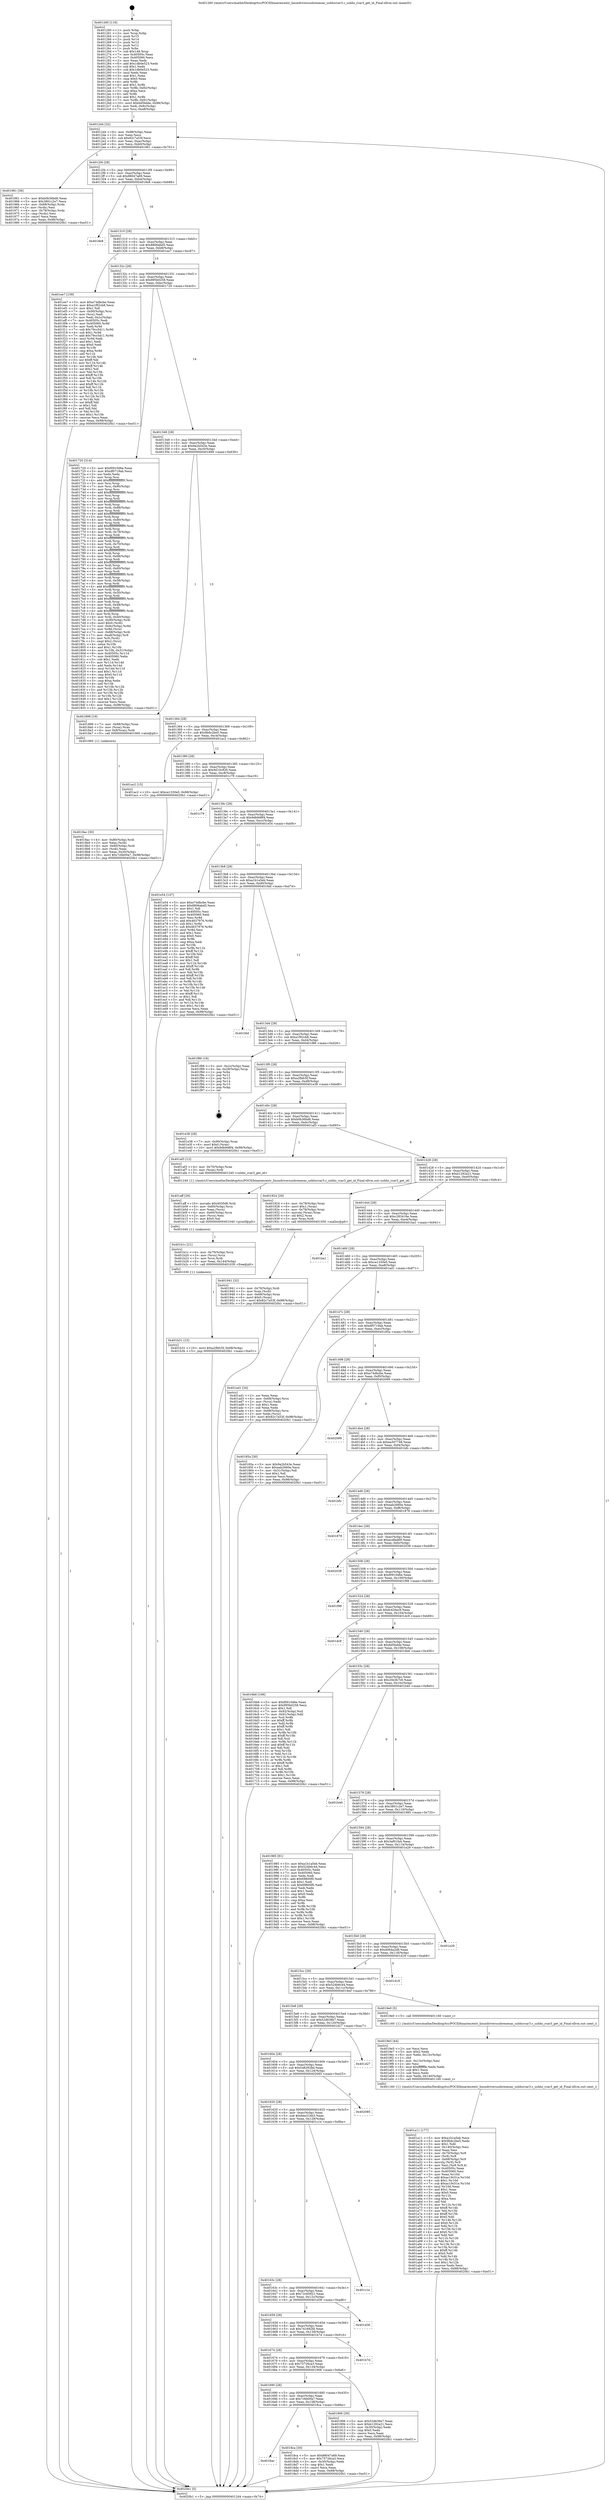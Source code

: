 digraph "0x401260" {
  label = "0x401260 (/mnt/c/Users/mathe/Desktop/tcc/POCII/binaries/extr_linuxdriversusbrenesas_usbhsrcar3.c_usbhs_rcar3_get_id_Final-ollvm.out::main(0))"
  labelloc = "t"
  node[shape=record]

  Entry [label="",width=0.3,height=0.3,shape=circle,fillcolor=black,style=filled]
  "0x4012d4" [label="{
     0x4012d4 [32]\l
     | [instrs]\l
     &nbsp;&nbsp;0x4012d4 \<+6\>: mov -0x98(%rbp),%eax\l
     &nbsp;&nbsp;0x4012da \<+2\>: mov %eax,%ecx\l
     &nbsp;&nbsp;0x4012dc \<+6\>: sub $0x82c7a53f,%ecx\l
     &nbsp;&nbsp;0x4012e2 \<+6\>: mov %eax,-0xac(%rbp)\l
     &nbsp;&nbsp;0x4012e8 \<+6\>: mov %ecx,-0xb0(%rbp)\l
     &nbsp;&nbsp;0x4012ee \<+6\>: je 0000000000401961 \<main+0x701\>\l
  }"]
  "0x401961" [label="{
     0x401961 [36]\l
     | [instrs]\l
     &nbsp;&nbsp;0x401961 \<+5\>: mov $0xb0b36bd6,%eax\l
     &nbsp;&nbsp;0x401966 \<+5\>: mov $0x3801c2e7,%ecx\l
     &nbsp;&nbsp;0x40196b \<+4\>: mov -0x68(%rbp),%rdx\l
     &nbsp;&nbsp;0x40196f \<+2\>: mov (%rdx),%esi\l
     &nbsp;&nbsp;0x401971 \<+4\>: mov -0x78(%rbp),%rdx\l
     &nbsp;&nbsp;0x401975 \<+2\>: cmp (%rdx),%esi\l
     &nbsp;&nbsp;0x401977 \<+3\>: cmovl %ecx,%eax\l
     &nbsp;&nbsp;0x40197a \<+6\>: mov %eax,-0x98(%rbp)\l
     &nbsp;&nbsp;0x401980 \<+5\>: jmp 00000000004020b1 \<main+0xe51\>\l
  }"]
  "0x4012f4" [label="{
     0x4012f4 [28]\l
     | [instrs]\l
     &nbsp;&nbsp;0x4012f4 \<+5\>: jmp 00000000004012f9 \<main+0x99\>\l
     &nbsp;&nbsp;0x4012f9 \<+6\>: mov -0xac(%rbp),%eax\l
     &nbsp;&nbsp;0x4012ff \<+5\>: sub $0x88047a69,%eax\l
     &nbsp;&nbsp;0x401304 \<+6\>: mov %eax,-0xb4(%rbp)\l
     &nbsp;&nbsp;0x40130a \<+6\>: je 00000000004018e8 \<main+0x688\>\l
  }"]
  Exit [label="",width=0.3,height=0.3,shape=circle,fillcolor=black,style=filled,peripheries=2]
  "0x4018e8" [label="{
     0x4018e8\l
  }", style=dashed]
  "0x401310" [label="{
     0x401310 [28]\l
     | [instrs]\l
     &nbsp;&nbsp;0x401310 \<+5\>: jmp 0000000000401315 \<main+0xb5\>\l
     &nbsp;&nbsp;0x401315 \<+6\>: mov -0xac(%rbp),%eax\l
     &nbsp;&nbsp;0x40131b \<+5\>: sub $0x8806abd5,%eax\l
     &nbsp;&nbsp;0x401320 \<+6\>: mov %eax,-0xb8(%rbp)\l
     &nbsp;&nbsp;0x401326 \<+6\>: je 0000000000401ee7 \<main+0xc87\>\l
  }"]
  "0x401b31" [label="{
     0x401b31 [15]\l
     | [instrs]\l
     &nbsp;&nbsp;0x401b31 \<+10\>: movl $0xa2fbfc5f,-0x98(%rbp)\l
     &nbsp;&nbsp;0x401b3b \<+5\>: jmp 00000000004020b1 \<main+0xe51\>\l
  }"]
  "0x401ee7" [label="{
     0x401ee7 [159]\l
     | [instrs]\l
     &nbsp;&nbsp;0x401ee7 \<+5\>: mov $0xe74dbcbe,%eax\l
     &nbsp;&nbsp;0x401eec \<+5\>: mov $0xa1f92cb8,%ecx\l
     &nbsp;&nbsp;0x401ef1 \<+2\>: mov $0x1,%dl\l
     &nbsp;&nbsp;0x401ef3 \<+7\>: mov -0x90(%rbp),%rsi\l
     &nbsp;&nbsp;0x401efa \<+2\>: mov (%rsi),%edi\l
     &nbsp;&nbsp;0x401efc \<+3\>: mov %edi,-0x2c(%rbp)\l
     &nbsp;&nbsp;0x401eff \<+7\>: mov 0x40505c,%edi\l
     &nbsp;&nbsp;0x401f06 \<+8\>: mov 0x405060,%r8d\l
     &nbsp;&nbsp;0x401f0e \<+3\>: mov %edi,%r9d\l
     &nbsp;&nbsp;0x401f11 \<+7\>: sub $0x79cc5d11,%r9d\l
     &nbsp;&nbsp;0x401f18 \<+4\>: sub $0x1,%r9d\l
     &nbsp;&nbsp;0x401f1c \<+7\>: add $0x79cc5d11,%r9d\l
     &nbsp;&nbsp;0x401f23 \<+4\>: imul %r9d,%edi\l
     &nbsp;&nbsp;0x401f27 \<+3\>: and $0x1,%edi\l
     &nbsp;&nbsp;0x401f2a \<+3\>: cmp $0x0,%edi\l
     &nbsp;&nbsp;0x401f2d \<+4\>: sete %r10b\l
     &nbsp;&nbsp;0x401f31 \<+4\>: cmp $0xa,%r8d\l
     &nbsp;&nbsp;0x401f35 \<+4\>: setl %r11b\l
     &nbsp;&nbsp;0x401f39 \<+3\>: mov %r10b,%bl\l
     &nbsp;&nbsp;0x401f3c \<+3\>: xor $0xff,%bl\l
     &nbsp;&nbsp;0x401f3f \<+3\>: mov %r11b,%r14b\l
     &nbsp;&nbsp;0x401f42 \<+4\>: xor $0xff,%r14b\l
     &nbsp;&nbsp;0x401f46 \<+3\>: xor $0x1,%dl\l
     &nbsp;&nbsp;0x401f49 \<+3\>: mov %bl,%r15b\l
     &nbsp;&nbsp;0x401f4c \<+4\>: and $0xff,%r15b\l
     &nbsp;&nbsp;0x401f50 \<+3\>: and %dl,%r10b\l
     &nbsp;&nbsp;0x401f53 \<+3\>: mov %r14b,%r12b\l
     &nbsp;&nbsp;0x401f56 \<+4\>: and $0xff,%r12b\l
     &nbsp;&nbsp;0x401f5a \<+3\>: and %dl,%r11b\l
     &nbsp;&nbsp;0x401f5d \<+3\>: or %r10b,%r15b\l
     &nbsp;&nbsp;0x401f60 \<+3\>: or %r11b,%r12b\l
     &nbsp;&nbsp;0x401f63 \<+3\>: xor %r12b,%r15b\l
     &nbsp;&nbsp;0x401f66 \<+3\>: or %r14b,%bl\l
     &nbsp;&nbsp;0x401f69 \<+3\>: xor $0xff,%bl\l
     &nbsp;&nbsp;0x401f6c \<+3\>: or $0x1,%dl\l
     &nbsp;&nbsp;0x401f6f \<+2\>: and %dl,%bl\l
     &nbsp;&nbsp;0x401f71 \<+3\>: or %bl,%r15b\l
     &nbsp;&nbsp;0x401f74 \<+4\>: test $0x1,%r15b\l
     &nbsp;&nbsp;0x401f78 \<+3\>: cmovne %ecx,%eax\l
     &nbsp;&nbsp;0x401f7b \<+6\>: mov %eax,-0x98(%rbp)\l
     &nbsp;&nbsp;0x401f81 \<+5\>: jmp 00000000004020b1 \<main+0xe51\>\l
  }"]
  "0x40132c" [label="{
     0x40132c [28]\l
     | [instrs]\l
     &nbsp;&nbsp;0x40132c \<+5\>: jmp 0000000000401331 \<main+0xd1\>\l
     &nbsp;&nbsp;0x401331 \<+6\>: mov -0xac(%rbp),%eax\l
     &nbsp;&nbsp;0x401337 \<+5\>: sub $0x995b0258,%eax\l
     &nbsp;&nbsp;0x40133c \<+6\>: mov %eax,-0xbc(%rbp)\l
     &nbsp;&nbsp;0x401342 \<+6\>: je 0000000000401720 \<main+0x4c0\>\l
  }"]
  "0x401b1c" [label="{
     0x401b1c [21]\l
     | [instrs]\l
     &nbsp;&nbsp;0x401b1c \<+4\>: mov -0x70(%rbp),%rcx\l
     &nbsp;&nbsp;0x401b20 \<+3\>: mov (%rcx),%rcx\l
     &nbsp;&nbsp;0x401b23 \<+3\>: mov %rcx,%rdi\l
     &nbsp;&nbsp;0x401b26 \<+6\>: mov %eax,-0x144(%rbp)\l
     &nbsp;&nbsp;0x401b2c \<+5\>: call 0000000000401030 \<free@plt\>\l
     | [calls]\l
     &nbsp;&nbsp;0x401030 \{1\} (unknown)\l
  }"]
  "0x401720" [label="{
     0x401720 [314]\l
     | [instrs]\l
     &nbsp;&nbsp;0x401720 \<+5\>: mov $0xf0910d6e,%eax\l
     &nbsp;&nbsp;0x401725 \<+5\>: mov $0xdf0719ab,%ecx\l
     &nbsp;&nbsp;0x40172a \<+2\>: xor %edx,%edx\l
     &nbsp;&nbsp;0x40172c \<+3\>: mov %rsp,%rsi\l
     &nbsp;&nbsp;0x40172f \<+4\>: add $0xfffffffffffffff0,%rsi\l
     &nbsp;&nbsp;0x401733 \<+3\>: mov %rsi,%rsp\l
     &nbsp;&nbsp;0x401736 \<+7\>: mov %rsi,-0x90(%rbp)\l
     &nbsp;&nbsp;0x40173d \<+3\>: mov %rsp,%rsi\l
     &nbsp;&nbsp;0x401740 \<+4\>: add $0xfffffffffffffff0,%rsi\l
     &nbsp;&nbsp;0x401744 \<+3\>: mov %rsi,%rsp\l
     &nbsp;&nbsp;0x401747 \<+3\>: mov %rsp,%rdi\l
     &nbsp;&nbsp;0x40174a \<+4\>: add $0xfffffffffffffff0,%rdi\l
     &nbsp;&nbsp;0x40174e \<+3\>: mov %rdi,%rsp\l
     &nbsp;&nbsp;0x401751 \<+7\>: mov %rdi,-0x88(%rbp)\l
     &nbsp;&nbsp;0x401758 \<+3\>: mov %rsp,%rdi\l
     &nbsp;&nbsp;0x40175b \<+4\>: add $0xfffffffffffffff0,%rdi\l
     &nbsp;&nbsp;0x40175f \<+3\>: mov %rdi,%rsp\l
     &nbsp;&nbsp;0x401762 \<+4\>: mov %rdi,-0x80(%rbp)\l
     &nbsp;&nbsp;0x401766 \<+3\>: mov %rsp,%rdi\l
     &nbsp;&nbsp;0x401769 \<+4\>: add $0xfffffffffffffff0,%rdi\l
     &nbsp;&nbsp;0x40176d \<+3\>: mov %rdi,%rsp\l
     &nbsp;&nbsp;0x401770 \<+4\>: mov %rdi,-0x78(%rbp)\l
     &nbsp;&nbsp;0x401774 \<+3\>: mov %rsp,%rdi\l
     &nbsp;&nbsp;0x401777 \<+4\>: add $0xfffffffffffffff0,%rdi\l
     &nbsp;&nbsp;0x40177b \<+3\>: mov %rdi,%rsp\l
     &nbsp;&nbsp;0x40177e \<+4\>: mov %rdi,-0x70(%rbp)\l
     &nbsp;&nbsp;0x401782 \<+3\>: mov %rsp,%rdi\l
     &nbsp;&nbsp;0x401785 \<+4\>: add $0xfffffffffffffff0,%rdi\l
     &nbsp;&nbsp;0x401789 \<+3\>: mov %rdi,%rsp\l
     &nbsp;&nbsp;0x40178c \<+4\>: mov %rdi,-0x68(%rbp)\l
     &nbsp;&nbsp;0x401790 \<+3\>: mov %rsp,%rdi\l
     &nbsp;&nbsp;0x401793 \<+4\>: add $0xfffffffffffffff0,%rdi\l
     &nbsp;&nbsp;0x401797 \<+3\>: mov %rdi,%rsp\l
     &nbsp;&nbsp;0x40179a \<+4\>: mov %rdi,-0x60(%rbp)\l
     &nbsp;&nbsp;0x40179e \<+3\>: mov %rsp,%rdi\l
     &nbsp;&nbsp;0x4017a1 \<+4\>: add $0xfffffffffffffff0,%rdi\l
     &nbsp;&nbsp;0x4017a5 \<+3\>: mov %rdi,%rsp\l
     &nbsp;&nbsp;0x4017a8 \<+4\>: mov %rdi,-0x58(%rbp)\l
     &nbsp;&nbsp;0x4017ac \<+3\>: mov %rsp,%rdi\l
     &nbsp;&nbsp;0x4017af \<+4\>: add $0xfffffffffffffff0,%rdi\l
     &nbsp;&nbsp;0x4017b3 \<+3\>: mov %rdi,%rsp\l
     &nbsp;&nbsp;0x4017b6 \<+4\>: mov %rdi,-0x50(%rbp)\l
     &nbsp;&nbsp;0x4017ba \<+3\>: mov %rsp,%rdi\l
     &nbsp;&nbsp;0x4017bd \<+4\>: add $0xfffffffffffffff0,%rdi\l
     &nbsp;&nbsp;0x4017c1 \<+3\>: mov %rdi,%rsp\l
     &nbsp;&nbsp;0x4017c4 \<+4\>: mov %rdi,-0x48(%rbp)\l
     &nbsp;&nbsp;0x4017c8 \<+3\>: mov %rsp,%rdi\l
     &nbsp;&nbsp;0x4017cb \<+4\>: add $0xfffffffffffffff0,%rdi\l
     &nbsp;&nbsp;0x4017cf \<+3\>: mov %rdi,%rsp\l
     &nbsp;&nbsp;0x4017d2 \<+4\>: mov %rdi,-0x40(%rbp)\l
     &nbsp;&nbsp;0x4017d6 \<+7\>: mov -0x90(%rbp),%rdi\l
     &nbsp;&nbsp;0x4017dd \<+6\>: movl $0x0,(%rdi)\l
     &nbsp;&nbsp;0x4017e3 \<+7\>: mov -0x9c(%rbp),%r8d\l
     &nbsp;&nbsp;0x4017ea \<+3\>: mov %r8d,(%rsi)\l
     &nbsp;&nbsp;0x4017ed \<+7\>: mov -0x88(%rbp),%rdi\l
     &nbsp;&nbsp;0x4017f4 \<+7\>: mov -0xa8(%rbp),%r9\l
     &nbsp;&nbsp;0x4017fb \<+3\>: mov %r9,(%rdi)\l
     &nbsp;&nbsp;0x4017fe \<+3\>: cmpl $0x2,(%rsi)\l
     &nbsp;&nbsp;0x401801 \<+4\>: setne %r10b\l
     &nbsp;&nbsp;0x401805 \<+4\>: and $0x1,%r10b\l
     &nbsp;&nbsp;0x401809 \<+4\>: mov %r10b,-0x31(%rbp)\l
     &nbsp;&nbsp;0x40180d \<+8\>: mov 0x40505c,%r11d\l
     &nbsp;&nbsp;0x401815 \<+7\>: mov 0x405060,%ebx\l
     &nbsp;&nbsp;0x40181c \<+3\>: sub $0x1,%edx\l
     &nbsp;&nbsp;0x40181f \<+3\>: mov %r11d,%r14d\l
     &nbsp;&nbsp;0x401822 \<+3\>: add %edx,%r14d\l
     &nbsp;&nbsp;0x401825 \<+4\>: imul %r14d,%r11d\l
     &nbsp;&nbsp;0x401829 \<+4\>: and $0x1,%r11d\l
     &nbsp;&nbsp;0x40182d \<+4\>: cmp $0x0,%r11d\l
     &nbsp;&nbsp;0x401831 \<+4\>: sete %r10b\l
     &nbsp;&nbsp;0x401835 \<+3\>: cmp $0xa,%ebx\l
     &nbsp;&nbsp;0x401838 \<+4\>: setl %r15b\l
     &nbsp;&nbsp;0x40183c \<+3\>: mov %r10b,%r12b\l
     &nbsp;&nbsp;0x40183f \<+3\>: and %r15b,%r12b\l
     &nbsp;&nbsp;0x401842 \<+3\>: xor %r15b,%r10b\l
     &nbsp;&nbsp;0x401845 \<+3\>: or %r10b,%r12b\l
     &nbsp;&nbsp;0x401848 \<+4\>: test $0x1,%r12b\l
     &nbsp;&nbsp;0x40184c \<+3\>: cmovne %ecx,%eax\l
     &nbsp;&nbsp;0x40184f \<+6\>: mov %eax,-0x98(%rbp)\l
     &nbsp;&nbsp;0x401855 \<+5\>: jmp 00000000004020b1 \<main+0xe51\>\l
  }"]
  "0x401348" [label="{
     0x401348 [28]\l
     | [instrs]\l
     &nbsp;&nbsp;0x401348 \<+5\>: jmp 000000000040134d \<main+0xed\>\l
     &nbsp;&nbsp;0x40134d \<+6\>: mov -0xac(%rbp),%eax\l
     &nbsp;&nbsp;0x401353 \<+5\>: sub $0x9a2b543e,%eax\l
     &nbsp;&nbsp;0x401358 \<+6\>: mov %eax,-0xc0(%rbp)\l
     &nbsp;&nbsp;0x40135e \<+6\>: je 0000000000401899 \<main+0x639\>\l
  }"]
  "0x401aff" [label="{
     0x401aff [29]\l
     | [instrs]\l
     &nbsp;&nbsp;0x401aff \<+10\>: movabs $0x4030d6,%rdi\l
     &nbsp;&nbsp;0x401b09 \<+4\>: mov -0x60(%rbp),%rcx\l
     &nbsp;&nbsp;0x401b0d \<+2\>: mov %eax,(%rcx)\l
     &nbsp;&nbsp;0x401b0f \<+4\>: mov -0x60(%rbp),%rcx\l
     &nbsp;&nbsp;0x401b13 \<+2\>: mov (%rcx),%esi\l
     &nbsp;&nbsp;0x401b15 \<+2\>: mov $0x0,%al\l
     &nbsp;&nbsp;0x401b17 \<+5\>: call 0000000000401040 \<printf@plt\>\l
     | [calls]\l
     &nbsp;&nbsp;0x401040 \{1\} (unknown)\l
  }"]
  "0x401899" [label="{
     0x401899 [19]\l
     | [instrs]\l
     &nbsp;&nbsp;0x401899 \<+7\>: mov -0x88(%rbp),%rax\l
     &nbsp;&nbsp;0x4018a0 \<+3\>: mov (%rax),%rax\l
     &nbsp;&nbsp;0x4018a3 \<+4\>: mov 0x8(%rax),%rdi\l
     &nbsp;&nbsp;0x4018a7 \<+5\>: call 0000000000401060 \<atoi@plt\>\l
     | [calls]\l
     &nbsp;&nbsp;0x401060 \{1\} (unknown)\l
  }"]
  "0x401364" [label="{
     0x401364 [28]\l
     | [instrs]\l
     &nbsp;&nbsp;0x401364 \<+5\>: jmp 0000000000401369 \<main+0x109\>\l
     &nbsp;&nbsp;0x401369 \<+6\>: mov -0xac(%rbp),%eax\l
     &nbsp;&nbsp;0x40136f \<+5\>: sub $0x9bdc2be5,%eax\l
     &nbsp;&nbsp;0x401374 \<+6\>: mov %eax,-0xc4(%rbp)\l
     &nbsp;&nbsp;0x40137a \<+6\>: je 0000000000401ac2 \<main+0x862\>\l
  }"]
  "0x401a11" [label="{
     0x401a11 [177]\l
     | [instrs]\l
     &nbsp;&nbsp;0x401a11 \<+5\>: mov $0xa1b1a5eb,%ecx\l
     &nbsp;&nbsp;0x401a16 \<+5\>: mov $0x9bdc2be5,%edx\l
     &nbsp;&nbsp;0x401a1b \<+3\>: mov $0x1,%dil\l
     &nbsp;&nbsp;0x401a1e \<+6\>: mov -0x140(%rbp),%esi\l
     &nbsp;&nbsp;0x401a24 \<+3\>: imul %eax,%esi\l
     &nbsp;&nbsp;0x401a27 \<+4\>: mov -0x70(%rbp),%r8\l
     &nbsp;&nbsp;0x401a2b \<+3\>: mov (%r8),%r8\l
     &nbsp;&nbsp;0x401a2e \<+4\>: mov -0x68(%rbp),%r9\l
     &nbsp;&nbsp;0x401a32 \<+3\>: movslq (%r9),%r9\l
     &nbsp;&nbsp;0x401a35 \<+4\>: mov %esi,(%r8,%r9,4)\l
     &nbsp;&nbsp;0x401a39 \<+7\>: mov 0x40505c,%eax\l
     &nbsp;&nbsp;0x401a40 \<+7\>: mov 0x405060,%esi\l
     &nbsp;&nbsp;0x401a47 \<+3\>: mov %eax,%r10d\l
     &nbsp;&nbsp;0x401a4a \<+7\>: add $0xac19c51e,%r10d\l
     &nbsp;&nbsp;0x401a51 \<+4\>: sub $0x1,%r10d\l
     &nbsp;&nbsp;0x401a55 \<+7\>: sub $0xac19c51e,%r10d\l
     &nbsp;&nbsp;0x401a5c \<+4\>: imul %r10d,%eax\l
     &nbsp;&nbsp;0x401a60 \<+3\>: and $0x1,%eax\l
     &nbsp;&nbsp;0x401a63 \<+3\>: cmp $0x0,%eax\l
     &nbsp;&nbsp;0x401a66 \<+4\>: sete %r11b\l
     &nbsp;&nbsp;0x401a6a \<+3\>: cmp $0xa,%esi\l
     &nbsp;&nbsp;0x401a6d \<+3\>: setl %bl\l
     &nbsp;&nbsp;0x401a70 \<+3\>: mov %r11b,%r14b\l
     &nbsp;&nbsp;0x401a73 \<+4\>: xor $0xff,%r14b\l
     &nbsp;&nbsp;0x401a77 \<+3\>: mov %bl,%r15b\l
     &nbsp;&nbsp;0x401a7a \<+4\>: xor $0xff,%r15b\l
     &nbsp;&nbsp;0x401a7e \<+4\>: xor $0x0,%dil\l
     &nbsp;&nbsp;0x401a82 \<+3\>: mov %r14b,%r12b\l
     &nbsp;&nbsp;0x401a85 \<+4\>: and $0x0,%r12b\l
     &nbsp;&nbsp;0x401a89 \<+3\>: and %dil,%r11b\l
     &nbsp;&nbsp;0x401a8c \<+3\>: mov %r15b,%r13b\l
     &nbsp;&nbsp;0x401a8f \<+4\>: and $0x0,%r13b\l
     &nbsp;&nbsp;0x401a93 \<+3\>: and %dil,%bl\l
     &nbsp;&nbsp;0x401a96 \<+3\>: or %r11b,%r12b\l
     &nbsp;&nbsp;0x401a99 \<+3\>: or %bl,%r13b\l
     &nbsp;&nbsp;0x401a9c \<+3\>: xor %r13b,%r12b\l
     &nbsp;&nbsp;0x401a9f \<+3\>: or %r15b,%r14b\l
     &nbsp;&nbsp;0x401aa2 \<+4\>: xor $0xff,%r14b\l
     &nbsp;&nbsp;0x401aa6 \<+4\>: or $0x0,%dil\l
     &nbsp;&nbsp;0x401aaa \<+3\>: and %dil,%r14b\l
     &nbsp;&nbsp;0x401aad \<+3\>: or %r14b,%r12b\l
     &nbsp;&nbsp;0x401ab0 \<+4\>: test $0x1,%r12b\l
     &nbsp;&nbsp;0x401ab4 \<+3\>: cmovne %edx,%ecx\l
     &nbsp;&nbsp;0x401ab7 \<+6\>: mov %ecx,-0x98(%rbp)\l
     &nbsp;&nbsp;0x401abd \<+5\>: jmp 00000000004020b1 \<main+0xe51\>\l
  }"]
  "0x401ac2" [label="{
     0x401ac2 [15]\l
     | [instrs]\l
     &nbsp;&nbsp;0x401ac2 \<+10\>: movl $0xce1330e5,-0x98(%rbp)\l
     &nbsp;&nbsp;0x401acc \<+5\>: jmp 00000000004020b1 \<main+0xe51\>\l
  }"]
  "0x401380" [label="{
     0x401380 [28]\l
     | [instrs]\l
     &nbsp;&nbsp;0x401380 \<+5\>: jmp 0000000000401385 \<main+0x125\>\l
     &nbsp;&nbsp;0x401385 \<+6\>: mov -0xac(%rbp),%eax\l
     &nbsp;&nbsp;0x40138b \<+5\>: sub $0x9d10c826,%eax\l
     &nbsp;&nbsp;0x401390 \<+6\>: mov %eax,-0xc8(%rbp)\l
     &nbsp;&nbsp;0x401396 \<+6\>: je 0000000000401c79 \<main+0xa19\>\l
  }"]
  "0x4019e5" [label="{
     0x4019e5 [44]\l
     | [instrs]\l
     &nbsp;&nbsp;0x4019e5 \<+2\>: xor %ecx,%ecx\l
     &nbsp;&nbsp;0x4019e7 \<+5\>: mov $0x2,%edx\l
     &nbsp;&nbsp;0x4019ec \<+6\>: mov %edx,-0x13c(%rbp)\l
     &nbsp;&nbsp;0x4019f2 \<+1\>: cltd\l
     &nbsp;&nbsp;0x4019f3 \<+6\>: mov -0x13c(%rbp),%esi\l
     &nbsp;&nbsp;0x4019f9 \<+2\>: idiv %esi\l
     &nbsp;&nbsp;0x4019fb \<+6\>: imul $0xfffffffe,%edx,%edx\l
     &nbsp;&nbsp;0x401a01 \<+3\>: sub $0x1,%ecx\l
     &nbsp;&nbsp;0x401a04 \<+2\>: sub %ecx,%edx\l
     &nbsp;&nbsp;0x401a06 \<+6\>: mov %edx,-0x140(%rbp)\l
     &nbsp;&nbsp;0x401a0c \<+5\>: call 0000000000401160 \<next_i\>\l
     | [calls]\l
     &nbsp;&nbsp;0x401160 \{1\} (/mnt/c/Users/mathe/Desktop/tcc/POCII/binaries/extr_linuxdriversusbrenesas_usbhsrcar3.c_usbhs_rcar3_get_id_Final-ollvm.out::next_i)\l
  }"]
  "0x401c79" [label="{
     0x401c79\l
  }", style=dashed]
  "0x40139c" [label="{
     0x40139c [28]\l
     | [instrs]\l
     &nbsp;&nbsp;0x40139c \<+5\>: jmp 00000000004013a1 \<main+0x141\>\l
     &nbsp;&nbsp;0x4013a1 \<+6\>: mov -0xac(%rbp),%eax\l
     &nbsp;&nbsp;0x4013a7 \<+5\>: sub $0x9db9d8f4,%eax\l
     &nbsp;&nbsp;0x4013ac \<+6\>: mov %eax,-0xcc(%rbp)\l
     &nbsp;&nbsp;0x4013b2 \<+6\>: je 0000000000401e54 \<main+0xbf4\>\l
  }"]
  "0x401941" [label="{
     0x401941 [32]\l
     | [instrs]\l
     &nbsp;&nbsp;0x401941 \<+4\>: mov -0x70(%rbp),%rdi\l
     &nbsp;&nbsp;0x401945 \<+3\>: mov %rax,(%rdi)\l
     &nbsp;&nbsp;0x401948 \<+4\>: mov -0x68(%rbp),%rax\l
     &nbsp;&nbsp;0x40194c \<+6\>: movl $0x0,(%rax)\l
     &nbsp;&nbsp;0x401952 \<+10\>: movl $0x82c7a53f,-0x98(%rbp)\l
     &nbsp;&nbsp;0x40195c \<+5\>: jmp 00000000004020b1 \<main+0xe51\>\l
  }"]
  "0x401e54" [label="{
     0x401e54 [147]\l
     | [instrs]\l
     &nbsp;&nbsp;0x401e54 \<+5\>: mov $0xe74dbcbe,%eax\l
     &nbsp;&nbsp;0x401e59 \<+5\>: mov $0x8806abd5,%ecx\l
     &nbsp;&nbsp;0x401e5e \<+2\>: mov $0x1,%dl\l
     &nbsp;&nbsp;0x401e60 \<+7\>: mov 0x40505c,%esi\l
     &nbsp;&nbsp;0x401e67 \<+7\>: mov 0x405060,%edi\l
     &nbsp;&nbsp;0x401e6e \<+3\>: mov %esi,%r8d\l
     &nbsp;&nbsp;0x401e71 \<+7\>: add $0x4637976,%r8d\l
     &nbsp;&nbsp;0x401e78 \<+4\>: sub $0x1,%r8d\l
     &nbsp;&nbsp;0x401e7c \<+7\>: sub $0x4637976,%r8d\l
     &nbsp;&nbsp;0x401e83 \<+4\>: imul %r8d,%esi\l
     &nbsp;&nbsp;0x401e87 \<+3\>: and $0x1,%esi\l
     &nbsp;&nbsp;0x401e8a \<+3\>: cmp $0x0,%esi\l
     &nbsp;&nbsp;0x401e8d \<+4\>: sete %r9b\l
     &nbsp;&nbsp;0x401e91 \<+3\>: cmp $0xa,%edi\l
     &nbsp;&nbsp;0x401e94 \<+4\>: setl %r10b\l
     &nbsp;&nbsp;0x401e98 \<+3\>: mov %r9b,%r11b\l
     &nbsp;&nbsp;0x401e9b \<+4\>: xor $0xff,%r11b\l
     &nbsp;&nbsp;0x401e9f \<+3\>: mov %r10b,%bl\l
     &nbsp;&nbsp;0x401ea2 \<+3\>: xor $0xff,%bl\l
     &nbsp;&nbsp;0x401ea5 \<+3\>: xor $0x1,%dl\l
     &nbsp;&nbsp;0x401ea8 \<+3\>: mov %r11b,%r14b\l
     &nbsp;&nbsp;0x401eab \<+4\>: and $0xff,%r14b\l
     &nbsp;&nbsp;0x401eaf \<+3\>: and %dl,%r9b\l
     &nbsp;&nbsp;0x401eb2 \<+3\>: mov %bl,%r15b\l
     &nbsp;&nbsp;0x401eb5 \<+4\>: and $0xff,%r15b\l
     &nbsp;&nbsp;0x401eb9 \<+3\>: and %dl,%r10b\l
     &nbsp;&nbsp;0x401ebc \<+3\>: or %r9b,%r14b\l
     &nbsp;&nbsp;0x401ebf \<+3\>: or %r10b,%r15b\l
     &nbsp;&nbsp;0x401ec2 \<+3\>: xor %r15b,%r14b\l
     &nbsp;&nbsp;0x401ec5 \<+3\>: or %bl,%r11b\l
     &nbsp;&nbsp;0x401ec8 \<+4\>: xor $0xff,%r11b\l
     &nbsp;&nbsp;0x401ecc \<+3\>: or $0x1,%dl\l
     &nbsp;&nbsp;0x401ecf \<+3\>: and %dl,%r11b\l
     &nbsp;&nbsp;0x401ed2 \<+3\>: or %r11b,%r14b\l
     &nbsp;&nbsp;0x401ed5 \<+4\>: test $0x1,%r14b\l
     &nbsp;&nbsp;0x401ed9 \<+3\>: cmovne %ecx,%eax\l
     &nbsp;&nbsp;0x401edc \<+6\>: mov %eax,-0x98(%rbp)\l
     &nbsp;&nbsp;0x401ee2 \<+5\>: jmp 00000000004020b1 \<main+0xe51\>\l
  }"]
  "0x4013b8" [label="{
     0x4013b8 [28]\l
     | [instrs]\l
     &nbsp;&nbsp;0x4013b8 \<+5\>: jmp 00000000004013bd \<main+0x15d\>\l
     &nbsp;&nbsp;0x4013bd \<+6\>: mov -0xac(%rbp),%eax\l
     &nbsp;&nbsp;0x4013c3 \<+5\>: sub $0xa1b1a5eb,%eax\l
     &nbsp;&nbsp;0x4013c8 \<+6\>: mov %eax,-0xd0(%rbp)\l
     &nbsp;&nbsp;0x4013ce \<+6\>: je 0000000000401fdd \<main+0xd7d\>\l
  }"]
  "0x4016ac" [label="{
     0x4016ac\l
  }", style=dashed]
  "0x401fdd" [label="{
     0x401fdd\l
  }", style=dashed]
  "0x4013d4" [label="{
     0x4013d4 [28]\l
     | [instrs]\l
     &nbsp;&nbsp;0x4013d4 \<+5\>: jmp 00000000004013d9 \<main+0x179\>\l
     &nbsp;&nbsp;0x4013d9 \<+6\>: mov -0xac(%rbp),%eax\l
     &nbsp;&nbsp;0x4013df \<+5\>: sub $0xa1f92cb8,%eax\l
     &nbsp;&nbsp;0x4013e4 \<+6\>: mov %eax,-0xd4(%rbp)\l
     &nbsp;&nbsp;0x4013ea \<+6\>: je 0000000000401f86 \<main+0xd26\>\l
  }"]
  "0x4018ca" [label="{
     0x4018ca [30]\l
     | [instrs]\l
     &nbsp;&nbsp;0x4018ca \<+5\>: mov $0x88047a69,%eax\l
     &nbsp;&nbsp;0x4018cf \<+5\>: mov $0x75726ca3,%ecx\l
     &nbsp;&nbsp;0x4018d4 \<+3\>: mov -0x30(%rbp),%edx\l
     &nbsp;&nbsp;0x4018d7 \<+3\>: cmp $0x1,%edx\l
     &nbsp;&nbsp;0x4018da \<+3\>: cmovl %ecx,%eax\l
     &nbsp;&nbsp;0x4018dd \<+6\>: mov %eax,-0x98(%rbp)\l
     &nbsp;&nbsp;0x4018e3 \<+5\>: jmp 00000000004020b1 \<main+0xe51\>\l
  }"]
  "0x401f86" [label="{
     0x401f86 [18]\l
     | [instrs]\l
     &nbsp;&nbsp;0x401f86 \<+3\>: mov -0x2c(%rbp),%eax\l
     &nbsp;&nbsp;0x401f89 \<+4\>: lea -0x28(%rbp),%rsp\l
     &nbsp;&nbsp;0x401f8d \<+1\>: pop %rbx\l
     &nbsp;&nbsp;0x401f8e \<+2\>: pop %r12\l
     &nbsp;&nbsp;0x401f90 \<+2\>: pop %r13\l
     &nbsp;&nbsp;0x401f92 \<+2\>: pop %r14\l
     &nbsp;&nbsp;0x401f94 \<+2\>: pop %r15\l
     &nbsp;&nbsp;0x401f96 \<+1\>: pop %rbp\l
     &nbsp;&nbsp;0x401f97 \<+1\>: ret\l
  }"]
  "0x4013f0" [label="{
     0x4013f0 [28]\l
     | [instrs]\l
     &nbsp;&nbsp;0x4013f0 \<+5\>: jmp 00000000004013f5 \<main+0x195\>\l
     &nbsp;&nbsp;0x4013f5 \<+6\>: mov -0xac(%rbp),%eax\l
     &nbsp;&nbsp;0x4013fb \<+5\>: sub $0xa2fbfc5f,%eax\l
     &nbsp;&nbsp;0x401400 \<+6\>: mov %eax,-0xd8(%rbp)\l
     &nbsp;&nbsp;0x401406 \<+6\>: je 0000000000401e38 \<main+0xbd8\>\l
  }"]
  "0x401690" [label="{
     0x401690 [28]\l
     | [instrs]\l
     &nbsp;&nbsp;0x401690 \<+5\>: jmp 0000000000401695 \<main+0x435\>\l
     &nbsp;&nbsp;0x401695 \<+6\>: mov -0xac(%rbp),%eax\l
     &nbsp;&nbsp;0x40169b \<+5\>: sub $0x7c6b00a7,%eax\l
     &nbsp;&nbsp;0x4016a0 \<+6\>: mov %eax,-0x138(%rbp)\l
     &nbsp;&nbsp;0x4016a6 \<+6\>: je 00000000004018ca \<main+0x66a\>\l
  }"]
  "0x401e38" [label="{
     0x401e38 [28]\l
     | [instrs]\l
     &nbsp;&nbsp;0x401e38 \<+7\>: mov -0x90(%rbp),%rax\l
     &nbsp;&nbsp;0x401e3f \<+6\>: movl $0x0,(%rax)\l
     &nbsp;&nbsp;0x401e45 \<+10\>: movl $0x9db9d8f4,-0x98(%rbp)\l
     &nbsp;&nbsp;0x401e4f \<+5\>: jmp 00000000004020b1 \<main+0xe51\>\l
  }"]
  "0x40140c" [label="{
     0x40140c [28]\l
     | [instrs]\l
     &nbsp;&nbsp;0x40140c \<+5\>: jmp 0000000000401411 \<main+0x1b1\>\l
     &nbsp;&nbsp;0x401411 \<+6\>: mov -0xac(%rbp),%eax\l
     &nbsp;&nbsp;0x401417 \<+5\>: sub $0xb0b36bd6,%eax\l
     &nbsp;&nbsp;0x40141c \<+6\>: mov %eax,-0xdc(%rbp)\l
     &nbsp;&nbsp;0x401422 \<+6\>: je 0000000000401af3 \<main+0x893\>\l
  }"]
  "0x401906" [label="{
     0x401906 [30]\l
     | [instrs]\l
     &nbsp;&nbsp;0x401906 \<+5\>: mov $0x52d638e7,%eax\l
     &nbsp;&nbsp;0x40190b \<+5\>: mov $0xb1292a21,%ecx\l
     &nbsp;&nbsp;0x401910 \<+3\>: mov -0x30(%rbp),%edx\l
     &nbsp;&nbsp;0x401913 \<+3\>: cmp $0x0,%edx\l
     &nbsp;&nbsp;0x401916 \<+3\>: cmove %ecx,%eax\l
     &nbsp;&nbsp;0x401919 \<+6\>: mov %eax,-0x98(%rbp)\l
     &nbsp;&nbsp;0x40191f \<+5\>: jmp 00000000004020b1 \<main+0xe51\>\l
  }"]
  "0x401af3" [label="{
     0x401af3 [12]\l
     | [instrs]\l
     &nbsp;&nbsp;0x401af3 \<+4\>: mov -0x70(%rbp),%rax\l
     &nbsp;&nbsp;0x401af7 \<+3\>: mov (%rax),%rdi\l
     &nbsp;&nbsp;0x401afa \<+5\>: call 0000000000401240 \<usbhs_rcar3_get_id\>\l
     | [calls]\l
     &nbsp;&nbsp;0x401240 \{1\} (/mnt/c/Users/mathe/Desktop/tcc/POCII/binaries/extr_linuxdriversusbrenesas_usbhsrcar3.c_usbhs_rcar3_get_id_Final-ollvm.out::usbhs_rcar3_get_id)\l
  }"]
  "0x401428" [label="{
     0x401428 [28]\l
     | [instrs]\l
     &nbsp;&nbsp;0x401428 \<+5\>: jmp 000000000040142d \<main+0x1cd\>\l
     &nbsp;&nbsp;0x40142d \<+6\>: mov -0xac(%rbp),%eax\l
     &nbsp;&nbsp;0x401433 \<+5\>: sub $0xb1292a21,%eax\l
     &nbsp;&nbsp;0x401438 \<+6\>: mov %eax,-0xe0(%rbp)\l
     &nbsp;&nbsp;0x40143e \<+6\>: je 0000000000401924 \<main+0x6c4\>\l
  }"]
  "0x401674" [label="{
     0x401674 [28]\l
     | [instrs]\l
     &nbsp;&nbsp;0x401674 \<+5\>: jmp 0000000000401679 \<main+0x419\>\l
     &nbsp;&nbsp;0x401679 \<+6\>: mov -0xac(%rbp),%eax\l
     &nbsp;&nbsp;0x40167f \<+5\>: sub $0x75726ca3,%eax\l
     &nbsp;&nbsp;0x401684 \<+6\>: mov %eax,-0x134(%rbp)\l
     &nbsp;&nbsp;0x40168a \<+6\>: je 0000000000401906 \<main+0x6a6\>\l
  }"]
  "0x401924" [label="{
     0x401924 [29]\l
     | [instrs]\l
     &nbsp;&nbsp;0x401924 \<+4\>: mov -0x78(%rbp),%rax\l
     &nbsp;&nbsp;0x401928 \<+6\>: movl $0x1,(%rax)\l
     &nbsp;&nbsp;0x40192e \<+4\>: mov -0x78(%rbp),%rax\l
     &nbsp;&nbsp;0x401932 \<+3\>: movslq (%rax),%rax\l
     &nbsp;&nbsp;0x401935 \<+4\>: shl $0x2,%rax\l
     &nbsp;&nbsp;0x401939 \<+3\>: mov %rax,%rdi\l
     &nbsp;&nbsp;0x40193c \<+5\>: call 0000000000401050 \<malloc@plt\>\l
     | [calls]\l
     &nbsp;&nbsp;0x401050 \{1\} (unknown)\l
  }"]
  "0x401444" [label="{
     0x401444 [28]\l
     | [instrs]\l
     &nbsp;&nbsp;0x401444 \<+5\>: jmp 0000000000401449 \<main+0x1e9\>\l
     &nbsp;&nbsp;0x401449 \<+6\>: mov -0xac(%rbp),%eax\l
     &nbsp;&nbsp;0x40144f \<+5\>: sub $0xc283416e,%eax\l
     &nbsp;&nbsp;0x401454 \<+6\>: mov %eax,-0xe4(%rbp)\l
     &nbsp;&nbsp;0x40145a \<+6\>: je 0000000000401ba1 \<main+0x941\>\l
  }"]
  "0x401b7d" [label="{
     0x401b7d\l
  }", style=dashed]
  "0x401ba1" [label="{
     0x401ba1\l
  }", style=dashed]
  "0x401460" [label="{
     0x401460 [28]\l
     | [instrs]\l
     &nbsp;&nbsp;0x401460 \<+5\>: jmp 0000000000401465 \<main+0x205\>\l
     &nbsp;&nbsp;0x401465 \<+6\>: mov -0xac(%rbp),%eax\l
     &nbsp;&nbsp;0x40146b \<+5\>: sub $0xce1330e5,%eax\l
     &nbsp;&nbsp;0x401470 \<+6\>: mov %eax,-0xe8(%rbp)\l
     &nbsp;&nbsp;0x401476 \<+6\>: je 0000000000401ad1 \<main+0x871\>\l
  }"]
  "0x401658" [label="{
     0x401658 [28]\l
     | [instrs]\l
     &nbsp;&nbsp;0x401658 \<+5\>: jmp 000000000040165d \<main+0x3fd\>\l
     &nbsp;&nbsp;0x40165d \<+6\>: mov -0xac(%rbp),%eax\l
     &nbsp;&nbsp;0x401663 \<+5\>: sub $0x741682fd,%eax\l
     &nbsp;&nbsp;0x401668 \<+6\>: mov %eax,-0x130(%rbp)\l
     &nbsp;&nbsp;0x40166e \<+6\>: je 0000000000401b7d \<main+0x91d\>\l
  }"]
  "0x401ad1" [label="{
     0x401ad1 [34]\l
     | [instrs]\l
     &nbsp;&nbsp;0x401ad1 \<+2\>: xor %eax,%eax\l
     &nbsp;&nbsp;0x401ad3 \<+4\>: mov -0x68(%rbp),%rcx\l
     &nbsp;&nbsp;0x401ad7 \<+2\>: mov (%rcx),%edx\l
     &nbsp;&nbsp;0x401ad9 \<+3\>: sub $0x1,%eax\l
     &nbsp;&nbsp;0x401adc \<+2\>: sub %eax,%edx\l
     &nbsp;&nbsp;0x401ade \<+4\>: mov -0x68(%rbp),%rcx\l
     &nbsp;&nbsp;0x401ae2 \<+2\>: mov %edx,(%rcx)\l
     &nbsp;&nbsp;0x401ae4 \<+10\>: movl $0x82c7a53f,-0x98(%rbp)\l
     &nbsp;&nbsp;0x401aee \<+5\>: jmp 00000000004020b1 \<main+0xe51\>\l
  }"]
  "0x40147c" [label="{
     0x40147c [28]\l
     | [instrs]\l
     &nbsp;&nbsp;0x40147c \<+5\>: jmp 0000000000401481 \<main+0x221\>\l
     &nbsp;&nbsp;0x401481 \<+6\>: mov -0xac(%rbp),%eax\l
     &nbsp;&nbsp;0x401487 \<+5\>: sub $0xdf0719ab,%eax\l
     &nbsp;&nbsp;0x40148c \<+6\>: mov %eax,-0xec(%rbp)\l
     &nbsp;&nbsp;0x401492 \<+6\>: je 000000000040185a \<main+0x5fa\>\l
  }"]
  "0x401d36" [label="{
     0x401d36\l
  }", style=dashed]
  "0x40185a" [label="{
     0x40185a [30]\l
     | [instrs]\l
     &nbsp;&nbsp;0x40185a \<+5\>: mov $0x9a2b543e,%eax\l
     &nbsp;&nbsp;0x40185f \<+5\>: mov $0xeab2660e,%ecx\l
     &nbsp;&nbsp;0x401864 \<+3\>: mov -0x31(%rbp),%dl\l
     &nbsp;&nbsp;0x401867 \<+3\>: test $0x1,%dl\l
     &nbsp;&nbsp;0x40186a \<+3\>: cmovne %ecx,%eax\l
     &nbsp;&nbsp;0x40186d \<+6\>: mov %eax,-0x98(%rbp)\l
     &nbsp;&nbsp;0x401873 \<+5\>: jmp 00000000004020b1 \<main+0xe51\>\l
  }"]
  "0x401498" [label="{
     0x401498 [28]\l
     | [instrs]\l
     &nbsp;&nbsp;0x401498 \<+5\>: jmp 000000000040149d \<main+0x23d\>\l
     &nbsp;&nbsp;0x40149d \<+6\>: mov -0xac(%rbp),%eax\l
     &nbsp;&nbsp;0x4014a3 \<+5\>: sub $0xe74dbcbe,%eax\l
     &nbsp;&nbsp;0x4014a8 \<+6\>: mov %eax,-0xf0(%rbp)\l
     &nbsp;&nbsp;0x4014ae \<+6\>: je 0000000000402099 \<main+0xe39\>\l
  }"]
  "0x40163c" [label="{
     0x40163c [28]\l
     | [instrs]\l
     &nbsp;&nbsp;0x40163c \<+5\>: jmp 0000000000401641 \<main+0x3e1\>\l
     &nbsp;&nbsp;0x401641 \<+6\>: mov -0xac(%rbp),%eax\l
     &nbsp;&nbsp;0x401647 \<+5\>: sub $0x72c60921,%eax\l
     &nbsp;&nbsp;0x40164c \<+6\>: mov %eax,-0x12c(%rbp)\l
     &nbsp;&nbsp;0x401652 \<+6\>: je 0000000000401d36 \<main+0xad6\>\l
  }"]
  "0x402099" [label="{
     0x402099\l
  }", style=dashed]
  "0x4014b4" [label="{
     0x4014b4 [28]\l
     | [instrs]\l
     &nbsp;&nbsp;0x4014b4 \<+5\>: jmp 00000000004014b9 \<main+0x259\>\l
     &nbsp;&nbsp;0x4014b9 \<+6\>: mov -0xac(%rbp),%eax\l
     &nbsp;&nbsp;0x4014bf \<+5\>: sub $0xea307748,%eax\l
     &nbsp;&nbsp;0x4014c4 \<+6\>: mov %eax,-0xf4(%rbp)\l
     &nbsp;&nbsp;0x4014ca \<+6\>: je 0000000000401bfc \<main+0x99c\>\l
  }"]
  "0x401c1e" [label="{
     0x401c1e\l
  }", style=dashed]
  "0x401bfc" [label="{
     0x401bfc\l
  }", style=dashed]
  "0x4014d0" [label="{
     0x4014d0 [28]\l
     | [instrs]\l
     &nbsp;&nbsp;0x4014d0 \<+5\>: jmp 00000000004014d5 \<main+0x275\>\l
     &nbsp;&nbsp;0x4014d5 \<+6\>: mov -0xac(%rbp),%eax\l
     &nbsp;&nbsp;0x4014db \<+5\>: sub $0xeab2660e,%eax\l
     &nbsp;&nbsp;0x4014e0 \<+6\>: mov %eax,-0xf8(%rbp)\l
     &nbsp;&nbsp;0x4014e6 \<+6\>: je 0000000000401878 \<main+0x618\>\l
  }"]
  "0x401620" [label="{
     0x401620 [28]\l
     | [instrs]\l
     &nbsp;&nbsp;0x401620 \<+5\>: jmp 0000000000401625 \<main+0x3c5\>\l
     &nbsp;&nbsp;0x401625 \<+6\>: mov -0xac(%rbp),%eax\l
     &nbsp;&nbsp;0x40162b \<+5\>: sub $0x6ee31bb3,%eax\l
     &nbsp;&nbsp;0x401630 \<+6\>: mov %eax,-0x128(%rbp)\l
     &nbsp;&nbsp;0x401636 \<+6\>: je 0000000000401c1e \<main+0x9be\>\l
  }"]
  "0x401878" [label="{
     0x401878\l
  }", style=dashed]
  "0x4014ec" [label="{
     0x4014ec [28]\l
     | [instrs]\l
     &nbsp;&nbsp;0x4014ec \<+5\>: jmp 00000000004014f1 \<main+0x291\>\l
     &nbsp;&nbsp;0x4014f1 \<+6\>: mov -0xac(%rbp),%eax\l
     &nbsp;&nbsp;0x4014f7 \<+5\>: sub $0xecdfad69,%eax\l
     &nbsp;&nbsp;0x4014fc \<+6\>: mov %eax,-0xfc(%rbp)\l
     &nbsp;&nbsp;0x401502 \<+6\>: je 0000000000402038 \<main+0xdd8\>\l
  }"]
  "0x402085" [label="{
     0x402085\l
  }", style=dashed]
  "0x402038" [label="{
     0x402038\l
  }", style=dashed]
  "0x401508" [label="{
     0x401508 [28]\l
     | [instrs]\l
     &nbsp;&nbsp;0x401508 \<+5\>: jmp 000000000040150d \<main+0x2ad\>\l
     &nbsp;&nbsp;0x40150d \<+6\>: mov -0xac(%rbp),%eax\l
     &nbsp;&nbsp;0x401513 \<+5\>: sub $0xf0910d6e,%eax\l
     &nbsp;&nbsp;0x401518 \<+6\>: mov %eax,-0x100(%rbp)\l
     &nbsp;&nbsp;0x40151e \<+6\>: je 0000000000401f98 \<main+0xd38\>\l
  }"]
  "0x401604" [label="{
     0x401604 [28]\l
     | [instrs]\l
     &nbsp;&nbsp;0x401604 \<+5\>: jmp 0000000000401609 \<main+0x3a9\>\l
     &nbsp;&nbsp;0x401609 \<+6\>: mov -0xac(%rbp),%eax\l
     &nbsp;&nbsp;0x40160f \<+5\>: sub $0x5482928d,%eax\l
     &nbsp;&nbsp;0x401614 \<+6\>: mov %eax,-0x124(%rbp)\l
     &nbsp;&nbsp;0x40161a \<+6\>: je 0000000000402085 \<main+0xe25\>\l
  }"]
  "0x401f98" [label="{
     0x401f98\l
  }", style=dashed]
  "0x401524" [label="{
     0x401524 [28]\l
     | [instrs]\l
     &nbsp;&nbsp;0x401524 \<+5\>: jmp 0000000000401529 \<main+0x2c9\>\l
     &nbsp;&nbsp;0x401529 \<+6\>: mov -0xac(%rbp),%eax\l
     &nbsp;&nbsp;0x40152f \<+5\>: sub $0xfc426ec9,%eax\l
     &nbsp;&nbsp;0x401534 \<+6\>: mov %eax,-0x104(%rbp)\l
     &nbsp;&nbsp;0x40153a \<+6\>: je 0000000000401dc9 \<main+0xb69\>\l
  }"]
  "0x401d27" [label="{
     0x401d27\l
  }", style=dashed]
  "0x401dc9" [label="{
     0x401dc9\l
  }", style=dashed]
  "0x401540" [label="{
     0x401540 [28]\l
     | [instrs]\l
     &nbsp;&nbsp;0x401540 \<+5\>: jmp 0000000000401545 \<main+0x2e5\>\l
     &nbsp;&nbsp;0x401545 \<+6\>: mov -0xac(%rbp),%eax\l
     &nbsp;&nbsp;0x40154b \<+5\>: sub $0x6d5bdde,%eax\l
     &nbsp;&nbsp;0x401550 \<+6\>: mov %eax,-0x108(%rbp)\l
     &nbsp;&nbsp;0x401556 \<+6\>: je 00000000004016b6 \<main+0x456\>\l
  }"]
  "0x4015e8" [label="{
     0x4015e8 [28]\l
     | [instrs]\l
     &nbsp;&nbsp;0x4015e8 \<+5\>: jmp 00000000004015ed \<main+0x38d\>\l
     &nbsp;&nbsp;0x4015ed \<+6\>: mov -0xac(%rbp),%eax\l
     &nbsp;&nbsp;0x4015f3 \<+5\>: sub $0x52d638e7,%eax\l
     &nbsp;&nbsp;0x4015f8 \<+6\>: mov %eax,-0x120(%rbp)\l
     &nbsp;&nbsp;0x4015fe \<+6\>: je 0000000000401d27 \<main+0xac7\>\l
  }"]
  "0x4016b6" [label="{
     0x4016b6 [106]\l
     | [instrs]\l
     &nbsp;&nbsp;0x4016b6 \<+5\>: mov $0xf0910d6e,%eax\l
     &nbsp;&nbsp;0x4016bb \<+5\>: mov $0x995b0258,%ecx\l
     &nbsp;&nbsp;0x4016c0 \<+2\>: mov $0x1,%dl\l
     &nbsp;&nbsp;0x4016c2 \<+7\>: mov -0x92(%rbp),%sil\l
     &nbsp;&nbsp;0x4016c9 \<+7\>: mov -0x91(%rbp),%dil\l
     &nbsp;&nbsp;0x4016d0 \<+3\>: mov %sil,%r8b\l
     &nbsp;&nbsp;0x4016d3 \<+4\>: xor $0xff,%r8b\l
     &nbsp;&nbsp;0x4016d7 \<+3\>: mov %dil,%r9b\l
     &nbsp;&nbsp;0x4016da \<+4\>: xor $0xff,%r9b\l
     &nbsp;&nbsp;0x4016de \<+3\>: xor $0x1,%dl\l
     &nbsp;&nbsp;0x4016e1 \<+3\>: mov %r8b,%r10b\l
     &nbsp;&nbsp;0x4016e4 \<+4\>: and $0xff,%r10b\l
     &nbsp;&nbsp;0x4016e8 \<+3\>: and %dl,%sil\l
     &nbsp;&nbsp;0x4016eb \<+3\>: mov %r9b,%r11b\l
     &nbsp;&nbsp;0x4016ee \<+4\>: and $0xff,%r11b\l
     &nbsp;&nbsp;0x4016f2 \<+3\>: and %dl,%dil\l
     &nbsp;&nbsp;0x4016f5 \<+3\>: or %sil,%r10b\l
     &nbsp;&nbsp;0x4016f8 \<+3\>: or %dil,%r11b\l
     &nbsp;&nbsp;0x4016fb \<+3\>: xor %r11b,%r10b\l
     &nbsp;&nbsp;0x4016fe \<+3\>: or %r9b,%r8b\l
     &nbsp;&nbsp;0x401701 \<+4\>: xor $0xff,%r8b\l
     &nbsp;&nbsp;0x401705 \<+3\>: or $0x1,%dl\l
     &nbsp;&nbsp;0x401708 \<+3\>: and %dl,%r8b\l
     &nbsp;&nbsp;0x40170b \<+3\>: or %r8b,%r10b\l
     &nbsp;&nbsp;0x40170e \<+4\>: test $0x1,%r10b\l
     &nbsp;&nbsp;0x401712 \<+3\>: cmovne %ecx,%eax\l
     &nbsp;&nbsp;0x401715 \<+6\>: mov %eax,-0x98(%rbp)\l
     &nbsp;&nbsp;0x40171b \<+5\>: jmp 00000000004020b1 \<main+0xe51\>\l
  }"]
  "0x40155c" [label="{
     0x40155c [28]\l
     | [instrs]\l
     &nbsp;&nbsp;0x40155c \<+5\>: jmp 0000000000401561 \<main+0x301\>\l
     &nbsp;&nbsp;0x401561 \<+6\>: mov -0xac(%rbp),%eax\l
     &nbsp;&nbsp;0x401567 \<+5\>: sub $0x20e3b7c6,%eax\l
     &nbsp;&nbsp;0x40156c \<+6\>: mov %eax,-0x10c(%rbp)\l
     &nbsp;&nbsp;0x401572 \<+6\>: je 0000000000401b40 \<main+0x8e0\>\l
  }"]
  "0x4020b1" [label="{
     0x4020b1 [5]\l
     | [instrs]\l
     &nbsp;&nbsp;0x4020b1 \<+5\>: jmp 00000000004012d4 \<main+0x74\>\l
  }"]
  "0x401260" [label="{
     0x401260 [116]\l
     | [instrs]\l
     &nbsp;&nbsp;0x401260 \<+1\>: push %rbp\l
     &nbsp;&nbsp;0x401261 \<+3\>: mov %rsp,%rbp\l
     &nbsp;&nbsp;0x401264 \<+2\>: push %r15\l
     &nbsp;&nbsp;0x401266 \<+2\>: push %r14\l
     &nbsp;&nbsp;0x401268 \<+2\>: push %r13\l
     &nbsp;&nbsp;0x40126a \<+2\>: push %r12\l
     &nbsp;&nbsp;0x40126c \<+1\>: push %rbx\l
     &nbsp;&nbsp;0x40126d \<+7\>: sub $0x148,%rsp\l
     &nbsp;&nbsp;0x401274 \<+7\>: mov 0x40505c,%eax\l
     &nbsp;&nbsp;0x40127b \<+7\>: mov 0x405060,%ecx\l
     &nbsp;&nbsp;0x401282 \<+2\>: mov %eax,%edx\l
     &nbsp;&nbsp;0x401284 \<+6\>: add $0x1db0e523,%edx\l
     &nbsp;&nbsp;0x40128a \<+3\>: sub $0x1,%edx\l
     &nbsp;&nbsp;0x40128d \<+6\>: sub $0x1db0e523,%edx\l
     &nbsp;&nbsp;0x401293 \<+3\>: imul %edx,%eax\l
     &nbsp;&nbsp;0x401296 \<+3\>: and $0x1,%eax\l
     &nbsp;&nbsp;0x401299 \<+3\>: cmp $0x0,%eax\l
     &nbsp;&nbsp;0x40129c \<+4\>: sete %r8b\l
     &nbsp;&nbsp;0x4012a0 \<+4\>: and $0x1,%r8b\l
     &nbsp;&nbsp;0x4012a4 \<+7\>: mov %r8b,-0x92(%rbp)\l
     &nbsp;&nbsp;0x4012ab \<+3\>: cmp $0xa,%ecx\l
     &nbsp;&nbsp;0x4012ae \<+4\>: setl %r8b\l
     &nbsp;&nbsp;0x4012b2 \<+4\>: and $0x1,%r8b\l
     &nbsp;&nbsp;0x4012b6 \<+7\>: mov %r8b,-0x91(%rbp)\l
     &nbsp;&nbsp;0x4012bd \<+10\>: movl $0x6d5bdde,-0x98(%rbp)\l
     &nbsp;&nbsp;0x4012c7 \<+6\>: mov %edi,-0x9c(%rbp)\l
     &nbsp;&nbsp;0x4012cd \<+7\>: mov %rsi,-0xa8(%rbp)\l
  }"]
  "0x4019e0" [label="{
     0x4019e0 [5]\l
     | [instrs]\l
     &nbsp;&nbsp;0x4019e0 \<+5\>: call 0000000000401160 \<next_i\>\l
     | [calls]\l
     &nbsp;&nbsp;0x401160 \{1\} (/mnt/c/Users/mathe/Desktop/tcc/POCII/binaries/extr_linuxdriversusbrenesas_usbhsrcar3.c_usbhs_rcar3_get_id_Final-ollvm.out::next_i)\l
  }"]
  "0x4018ac" [label="{
     0x4018ac [30]\l
     | [instrs]\l
     &nbsp;&nbsp;0x4018ac \<+4\>: mov -0x80(%rbp),%rdi\l
     &nbsp;&nbsp;0x4018b0 \<+2\>: mov %eax,(%rdi)\l
     &nbsp;&nbsp;0x4018b2 \<+4\>: mov -0x80(%rbp),%rdi\l
     &nbsp;&nbsp;0x4018b6 \<+2\>: mov (%rdi),%eax\l
     &nbsp;&nbsp;0x4018b8 \<+3\>: mov %eax,-0x30(%rbp)\l
     &nbsp;&nbsp;0x4018bb \<+10\>: movl $0x7c6b00a7,-0x98(%rbp)\l
     &nbsp;&nbsp;0x4018c5 \<+5\>: jmp 00000000004020b1 \<main+0xe51\>\l
  }"]
  "0x4015cc" [label="{
     0x4015cc [28]\l
     | [instrs]\l
     &nbsp;&nbsp;0x4015cc \<+5\>: jmp 00000000004015d1 \<main+0x371\>\l
     &nbsp;&nbsp;0x4015d1 \<+6\>: mov -0xac(%rbp),%eax\l
     &nbsp;&nbsp;0x4015d7 \<+5\>: sub $0x524b6c44,%eax\l
     &nbsp;&nbsp;0x4015dc \<+6\>: mov %eax,-0x11c(%rbp)\l
     &nbsp;&nbsp;0x4015e2 \<+6\>: je 00000000004019e0 \<main+0x780\>\l
  }"]
  "0x401b40" [label="{
     0x401b40\l
  }", style=dashed]
  "0x401578" [label="{
     0x401578 [28]\l
     | [instrs]\l
     &nbsp;&nbsp;0x401578 \<+5\>: jmp 000000000040157d \<main+0x31d\>\l
     &nbsp;&nbsp;0x40157d \<+6\>: mov -0xac(%rbp),%eax\l
     &nbsp;&nbsp;0x401583 \<+5\>: sub $0x3801c2e7,%eax\l
     &nbsp;&nbsp;0x401588 \<+6\>: mov %eax,-0x110(%rbp)\l
     &nbsp;&nbsp;0x40158e \<+6\>: je 0000000000401985 \<main+0x725\>\l
  }"]
  "0x401d18" [label="{
     0x401d18\l
  }", style=dashed]
  "0x401985" [label="{
     0x401985 [91]\l
     | [instrs]\l
     &nbsp;&nbsp;0x401985 \<+5\>: mov $0xa1b1a5eb,%eax\l
     &nbsp;&nbsp;0x40198a \<+5\>: mov $0x524b6c44,%ecx\l
     &nbsp;&nbsp;0x40198f \<+7\>: mov 0x40505c,%edx\l
     &nbsp;&nbsp;0x401996 \<+7\>: mov 0x405060,%esi\l
     &nbsp;&nbsp;0x40199d \<+2\>: mov %edx,%edi\l
     &nbsp;&nbsp;0x40199f \<+6\>: add $0x69800f0,%edi\l
     &nbsp;&nbsp;0x4019a5 \<+3\>: sub $0x1,%edi\l
     &nbsp;&nbsp;0x4019a8 \<+6\>: sub $0x69800f0,%edi\l
     &nbsp;&nbsp;0x4019ae \<+3\>: imul %edi,%edx\l
     &nbsp;&nbsp;0x4019b1 \<+3\>: and $0x1,%edx\l
     &nbsp;&nbsp;0x4019b4 \<+3\>: cmp $0x0,%edx\l
     &nbsp;&nbsp;0x4019b7 \<+4\>: sete %r8b\l
     &nbsp;&nbsp;0x4019bb \<+3\>: cmp $0xa,%esi\l
     &nbsp;&nbsp;0x4019be \<+4\>: setl %r9b\l
     &nbsp;&nbsp;0x4019c2 \<+3\>: mov %r8b,%r10b\l
     &nbsp;&nbsp;0x4019c5 \<+3\>: and %r9b,%r10b\l
     &nbsp;&nbsp;0x4019c8 \<+3\>: xor %r9b,%r8b\l
     &nbsp;&nbsp;0x4019cb \<+3\>: or %r8b,%r10b\l
     &nbsp;&nbsp;0x4019ce \<+4\>: test $0x1,%r10b\l
     &nbsp;&nbsp;0x4019d2 \<+3\>: cmovne %ecx,%eax\l
     &nbsp;&nbsp;0x4019d5 \<+6\>: mov %eax,-0x98(%rbp)\l
     &nbsp;&nbsp;0x4019db \<+5\>: jmp 00000000004020b1 \<main+0xe51\>\l
  }"]
  "0x401594" [label="{
     0x401594 [28]\l
     | [instrs]\l
     &nbsp;&nbsp;0x401594 \<+5\>: jmp 0000000000401599 \<main+0x339\>\l
     &nbsp;&nbsp;0x401599 \<+6\>: mov -0xac(%rbp),%eax\l
     &nbsp;&nbsp;0x40159f \<+5\>: sub $0x3af01fa4,%eax\l
     &nbsp;&nbsp;0x4015a4 \<+6\>: mov %eax,-0x114(%rbp)\l
     &nbsp;&nbsp;0x4015aa \<+6\>: je 0000000000401e29 \<main+0xbc9\>\l
  }"]
  "0x4015b0" [label="{
     0x4015b0 [28]\l
     | [instrs]\l
     &nbsp;&nbsp;0x4015b0 \<+5\>: jmp 00000000004015b5 \<main+0x355\>\l
     &nbsp;&nbsp;0x4015b5 \<+6\>: mov -0xac(%rbp),%eax\l
     &nbsp;&nbsp;0x4015bb \<+5\>: sub $0x4064a2d8,%eax\l
     &nbsp;&nbsp;0x4015c0 \<+6\>: mov %eax,-0x118(%rbp)\l
     &nbsp;&nbsp;0x4015c6 \<+6\>: je 0000000000401d18 \<main+0xab8\>\l
  }"]
  "0x401e29" [label="{
     0x401e29\l
  }", style=dashed]
  Entry -> "0x401260" [label=" 1"]
  "0x4012d4" -> "0x401961" [label=" 2"]
  "0x4012d4" -> "0x4012f4" [label=" 16"]
  "0x401f86" -> Exit [label=" 1"]
  "0x4012f4" -> "0x4018e8" [label=" 0"]
  "0x4012f4" -> "0x401310" [label=" 16"]
  "0x401ee7" -> "0x4020b1" [label=" 1"]
  "0x401310" -> "0x401ee7" [label=" 1"]
  "0x401310" -> "0x40132c" [label=" 15"]
  "0x401e54" -> "0x4020b1" [label=" 1"]
  "0x40132c" -> "0x401720" [label=" 1"]
  "0x40132c" -> "0x401348" [label=" 14"]
  "0x401e38" -> "0x4020b1" [label=" 1"]
  "0x401348" -> "0x401899" [label=" 1"]
  "0x401348" -> "0x401364" [label=" 13"]
  "0x401b31" -> "0x4020b1" [label=" 1"]
  "0x401364" -> "0x401ac2" [label=" 1"]
  "0x401364" -> "0x401380" [label=" 12"]
  "0x401b1c" -> "0x401b31" [label=" 1"]
  "0x401380" -> "0x401c79" [label=" 0"]
  "0x401380" -> "0x40139c" [label=" 12"]
  "0x401aff" -> "0x401b1c" [label=" 1"]
  "0x40139c" -> "0x401e54" [label=" 1"]
  "0x40139c" -> "0x4013b8" [label=" 11"]
  "0x401af3" -> "0x401aff" [label=" 1"]
  "0x4013b8" -> "0x401fdd" [label=" 0"]
  "0x4013b8" -> "0x4013d4" [label=" 11"]
  "0x401ad1" -> "0x4020b1" [label=" 1"]
  "0x4013d4" -> "0x401f86" [label=" 1"]
  "0x4013d4" -> "0x4013f0" [label=" 10"]
  "0x401ac2" -> "0x4020b1" [label=" 1"]
  "0x4013f0" -> "0x401e38" [label=" 1"]
  "0x4013f0" -> "0x40140c" [label=" 9"]
  "0x4019e5" -> "0x401a11" [label=" 1"]
  "0x40140c" -> "0x401af3" [label=" 1"]
  "0x40140c" -> "0x401428" [label=" 8"]
  "0x4019e0" -> "0x4019e5" [label=" 1"]
  "0x401428" -> "0x401924" [label=" 1"]
  "0x401428" -> "0x401444" [label=" 7"]
  "0x401961" -> "0x4020b1" [label=" 2"]
  "0x401444" -> "0x401ba1" [label=" 0"]
  "0x401444" -> "0x401460" [label=" 7"]
  "0x401941" -> "0x4020b1" [label=" 1"]
  "0x401460" -> "0x401ad1" [label=" 1"]
  "0x401460" -> "0x40147c" [label=" 6"]
  "0x401906" -> "0x4020b1" [label=" 1"]
  "0x40147c" -> "0x40185a" [label=" 1"]
  "0x40147c" -> "0x401498" [label=" 5"]
  "0x4018ca" -> "0x4020b1" [label=" 1"]
  "0x401498" -> "0x402099" [label=" 0"]
  "0x401498" -> "0x4014b4" [label=" 5"]
  "0x401690" -> "0x4018ca" [label=" 1"]
  "0x4014b4" -> "0x401bfc" [label=" 0"]
  "0x4014b4" -> "0x4014d0" [label=" 5"]
  "0x401a11" -> "0x4020b1" [label=" 1"]
  "0x4014d0" -> "0x401878" [label=" 0"]
  "0x4014d0" -> "0x4014ec" [label=" 5"]
  "0x401674" -> "0x401906" [label=" 1"]
  "0x4014ec" -> "0x402038" [label=" 0"]
  "0x4014ec" -> "0x401508" [label=" 5"]
  "0x401985" -> "0x4020b1" [label=" 1"]
  "0x401508" -> "0x401f98" [label=" 0"]
  "0x401508" -> "0x401524" [label=" 5"]
  "0x401658" -> "0x401b7d" [label=" 0"]
  "0x401524" -> "0x401dc9" [label=" 0"]
  "0x401524" -> "0x401540" [label=" 5"]
  "0x401924" -> "0x401941" [label=" 1"]
  "0x401540" -> "0x4016b6" [label=" 1"]
  "0x401540" -> "0x40155c" [label=" 4"]
  "0x4016b6" -> "0x4020b1" [label=" 1"]
  "0x401260" -> "0x4012d4" [label=" 1"]
  "0x4020b1" -> "0x4012d4" [label=" 17"]
  "0x40163c" -> "0x401d36" [label=" 0"]
  "0x401720" -> "0x4020b1" [label=" 1"]
  "0x40185a" -> "0x4020b1" [label=" 1"]
  "0x401899" -> "0x4018ac" [label=" 1"]
  "0x4018ac" -> "0x4020b1" [label=" 1"]
  "0x401690" -> "0x4016ac" [label=" 0"]
  "0x40155c" -> "0x401b40" [label=" 0"]
  "0x40155c" -> "0x401578" [label=" 4"]
  "0x401620" -> "0x401c1e" [label=" 0"]
  "0x401578" -> "0x401985" [label=" 1"]
  "0x401578" -> "0x401594" [label=" 3"]
  "0x401674" -> "0x401690" [label=" 1"]
  "0x401594" -> "0x401e29" [label=" 0"]
  "0x401594" -> "0x4015b0" [label=" 3"]
  "0x401604" -> "0x401620" [label=" 2"]
  "0x4015b0" -> "0x401d18" [label=" 0"]
  "0x4015b0" -> "0x4015cc" [label=" 3"]
  "0x401620" -> "0x40163c" [label=" 2"]
  "0x4015cc" -> "0x4019e0" [label=" 1"]
  "0x4015cc" -> "0x4015e8" [label=" 2"]
  "0x40163c" -> "0x401658" [label=" 2"]
  "0x4015e8" -> "0x401d27" [label=" 0"]
  "0x4015e8" -> "0x401604" [label=" 2"]
  "0x401658" -> "0x401674" [label=" 2"]
  "0x401604" -> "0x402085" [label=" 0"]
}
